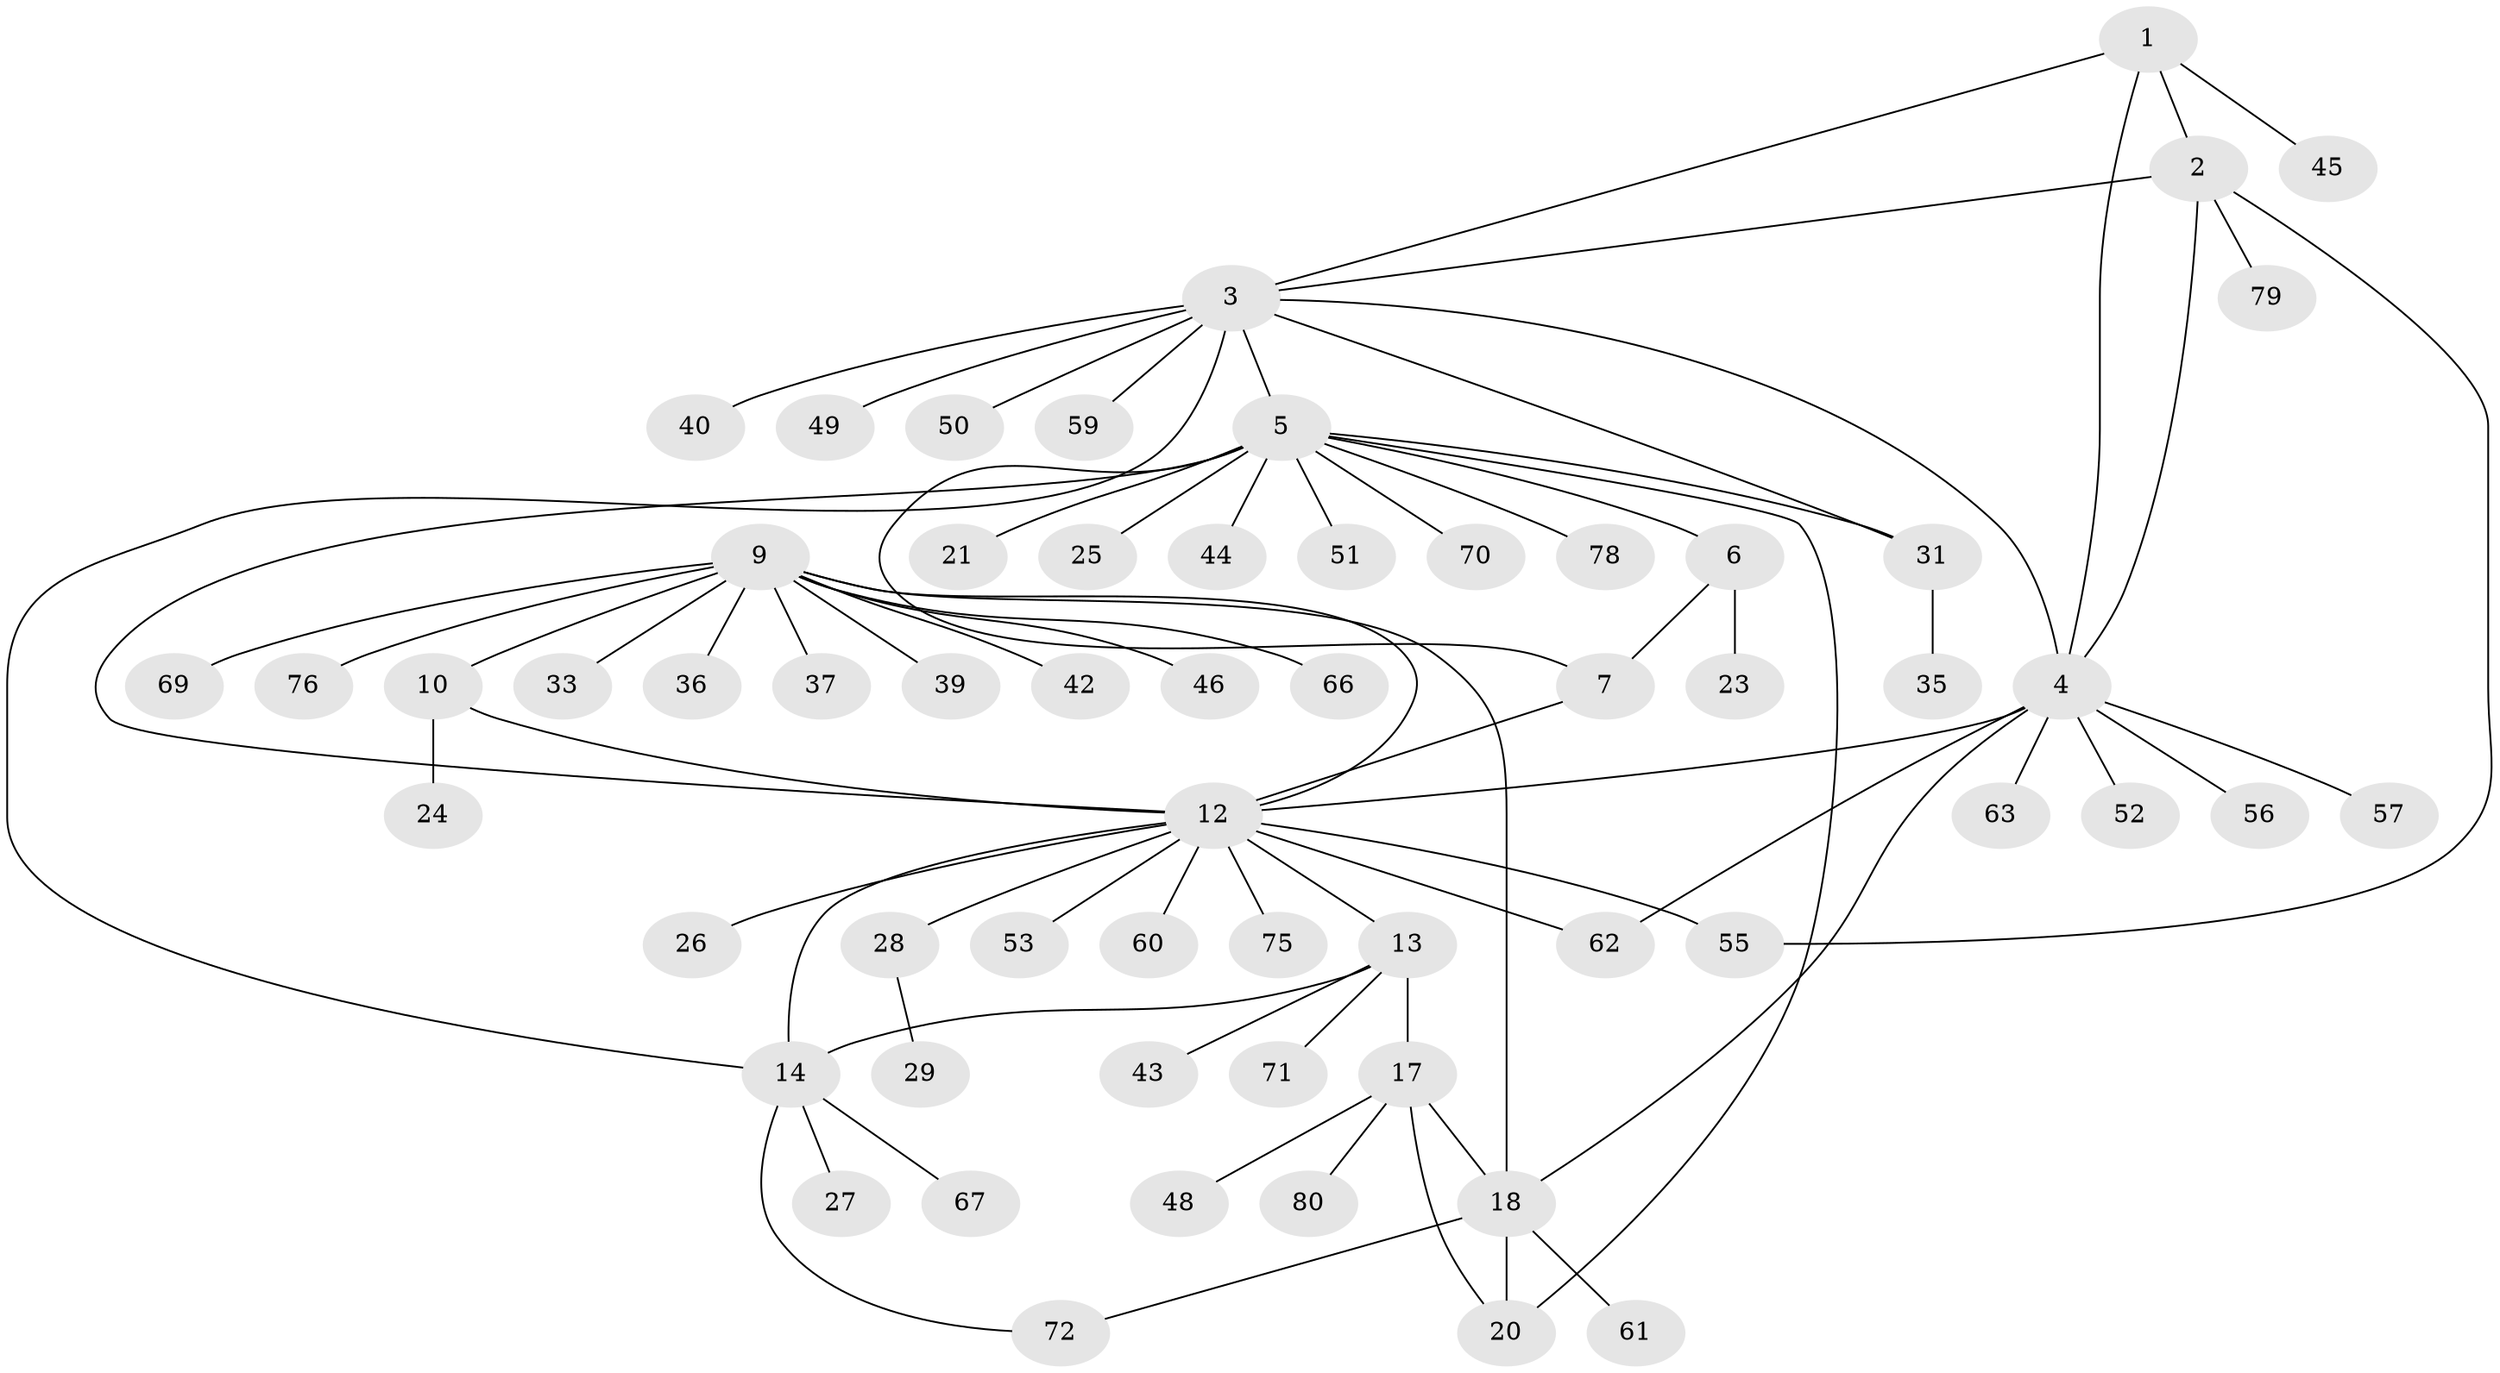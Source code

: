 // Generated by graph-tools (version 1.1) at 2025/24/03/03/25 07:24:11]
// undirected, 60 vertices, 76 edges
graph export_dot {
graph [start="1"]
  node [color=gray90,style=filled];
  1 [super="+47"];
  2 [super="+38"];
  3 [super="+30"];
  4 [super="+32"];
  5 [super="+8"];
  6 [super="+68"];
  7 [super="+22"];
  9 [super="+11"];
  10 [super="+34"];
  12 [super="+15"];
  13 [super="+73"];
  14 [super="+16"];
  17 [super="+54"];
  18 [super="+19"];
  20 [super="+58"];
  21;
  23;
  24;
  25;
  26;
  27;
  28;
  29;
  31 [super="+41"];
  33 [super="+64"];
  35;
  36;
  37;
  39;
  40;
  42 [super="+74"];
  43;
  44;
  45;
  46;
  48;
  49;
  50;
  51;
  52;
  53;
  55;
  56;
  57;
  59 [super="+65"];
  60;
  61 [super="+77"];
  62;
  63;
  66;
  67;
  69;
  70;
  71;
  72;
  75;
  76;
  78;
  79;
  80;
  1 -- 2;
  1 -- 3;
  1 -- 4;
  1 -- 45;
  2 -- 3;
  2 -- 4;
  2 -- 55;
  2 -- 79;
  3 -- 4;
  3 -- 5;
  3 -- 14;
  3 -- 40;
  3 -- 49;
  3 -- 50;
  3 -- 59;
  3 -- 31;
  4 -- 12 [weight=2];
  4 -- 18;
  4 -- 56;
  4 -- 62;
  4 -- 52;
  4 -- 57;
  4 -- 63;
  5 -- 6 [weight=2];
  5 -- 7 [weight=2];
  5 -- 12 [weight=2];
  5 -- 21;
  5 -- 25;
  5 -- 31;
  5 -- 44;
  5 -- 70;
  5 -- 51;
  5 -- 20;
  5 -- 78;
  6 -- 7;
  6 -- 23;
  7 -- 12;
  9 -- 10 [weight=2];
  9 -- 12 [weight=2];
  9 -- 33;
  9 -- 66;
  9 -- 36;
  9 -- 37;
  9 -- 69;
  9 -- 39;
  9 -- 42;
  9 -- 76;
  9 -- 46;
  9 -- 18;
  10 -- 12;
  10 -- 24;
  12 -- 26;
  12 -- 60;
  12 -- 62;
  12 -- 75;
  12 -- 28;
  12 -- 53;
  12 -- 55;
  12 -- 13;
  12 -- 14 [weight=2];
  13 -- 14 [weight=2];
  13 -- 17;
  13 -- 43;
  13 -- 71;
  14 -- 27;
  14 -- 72;
  14 -- 67;
  17 -- 18 [weight=2];
  17 -- 20;
  17 -- 48;
  17 -- 80;
  18 -- 20 [weight=2];
  18 -- 61;
  18 -- 72;
  28 -- 29;
  31 -- 35;
}
